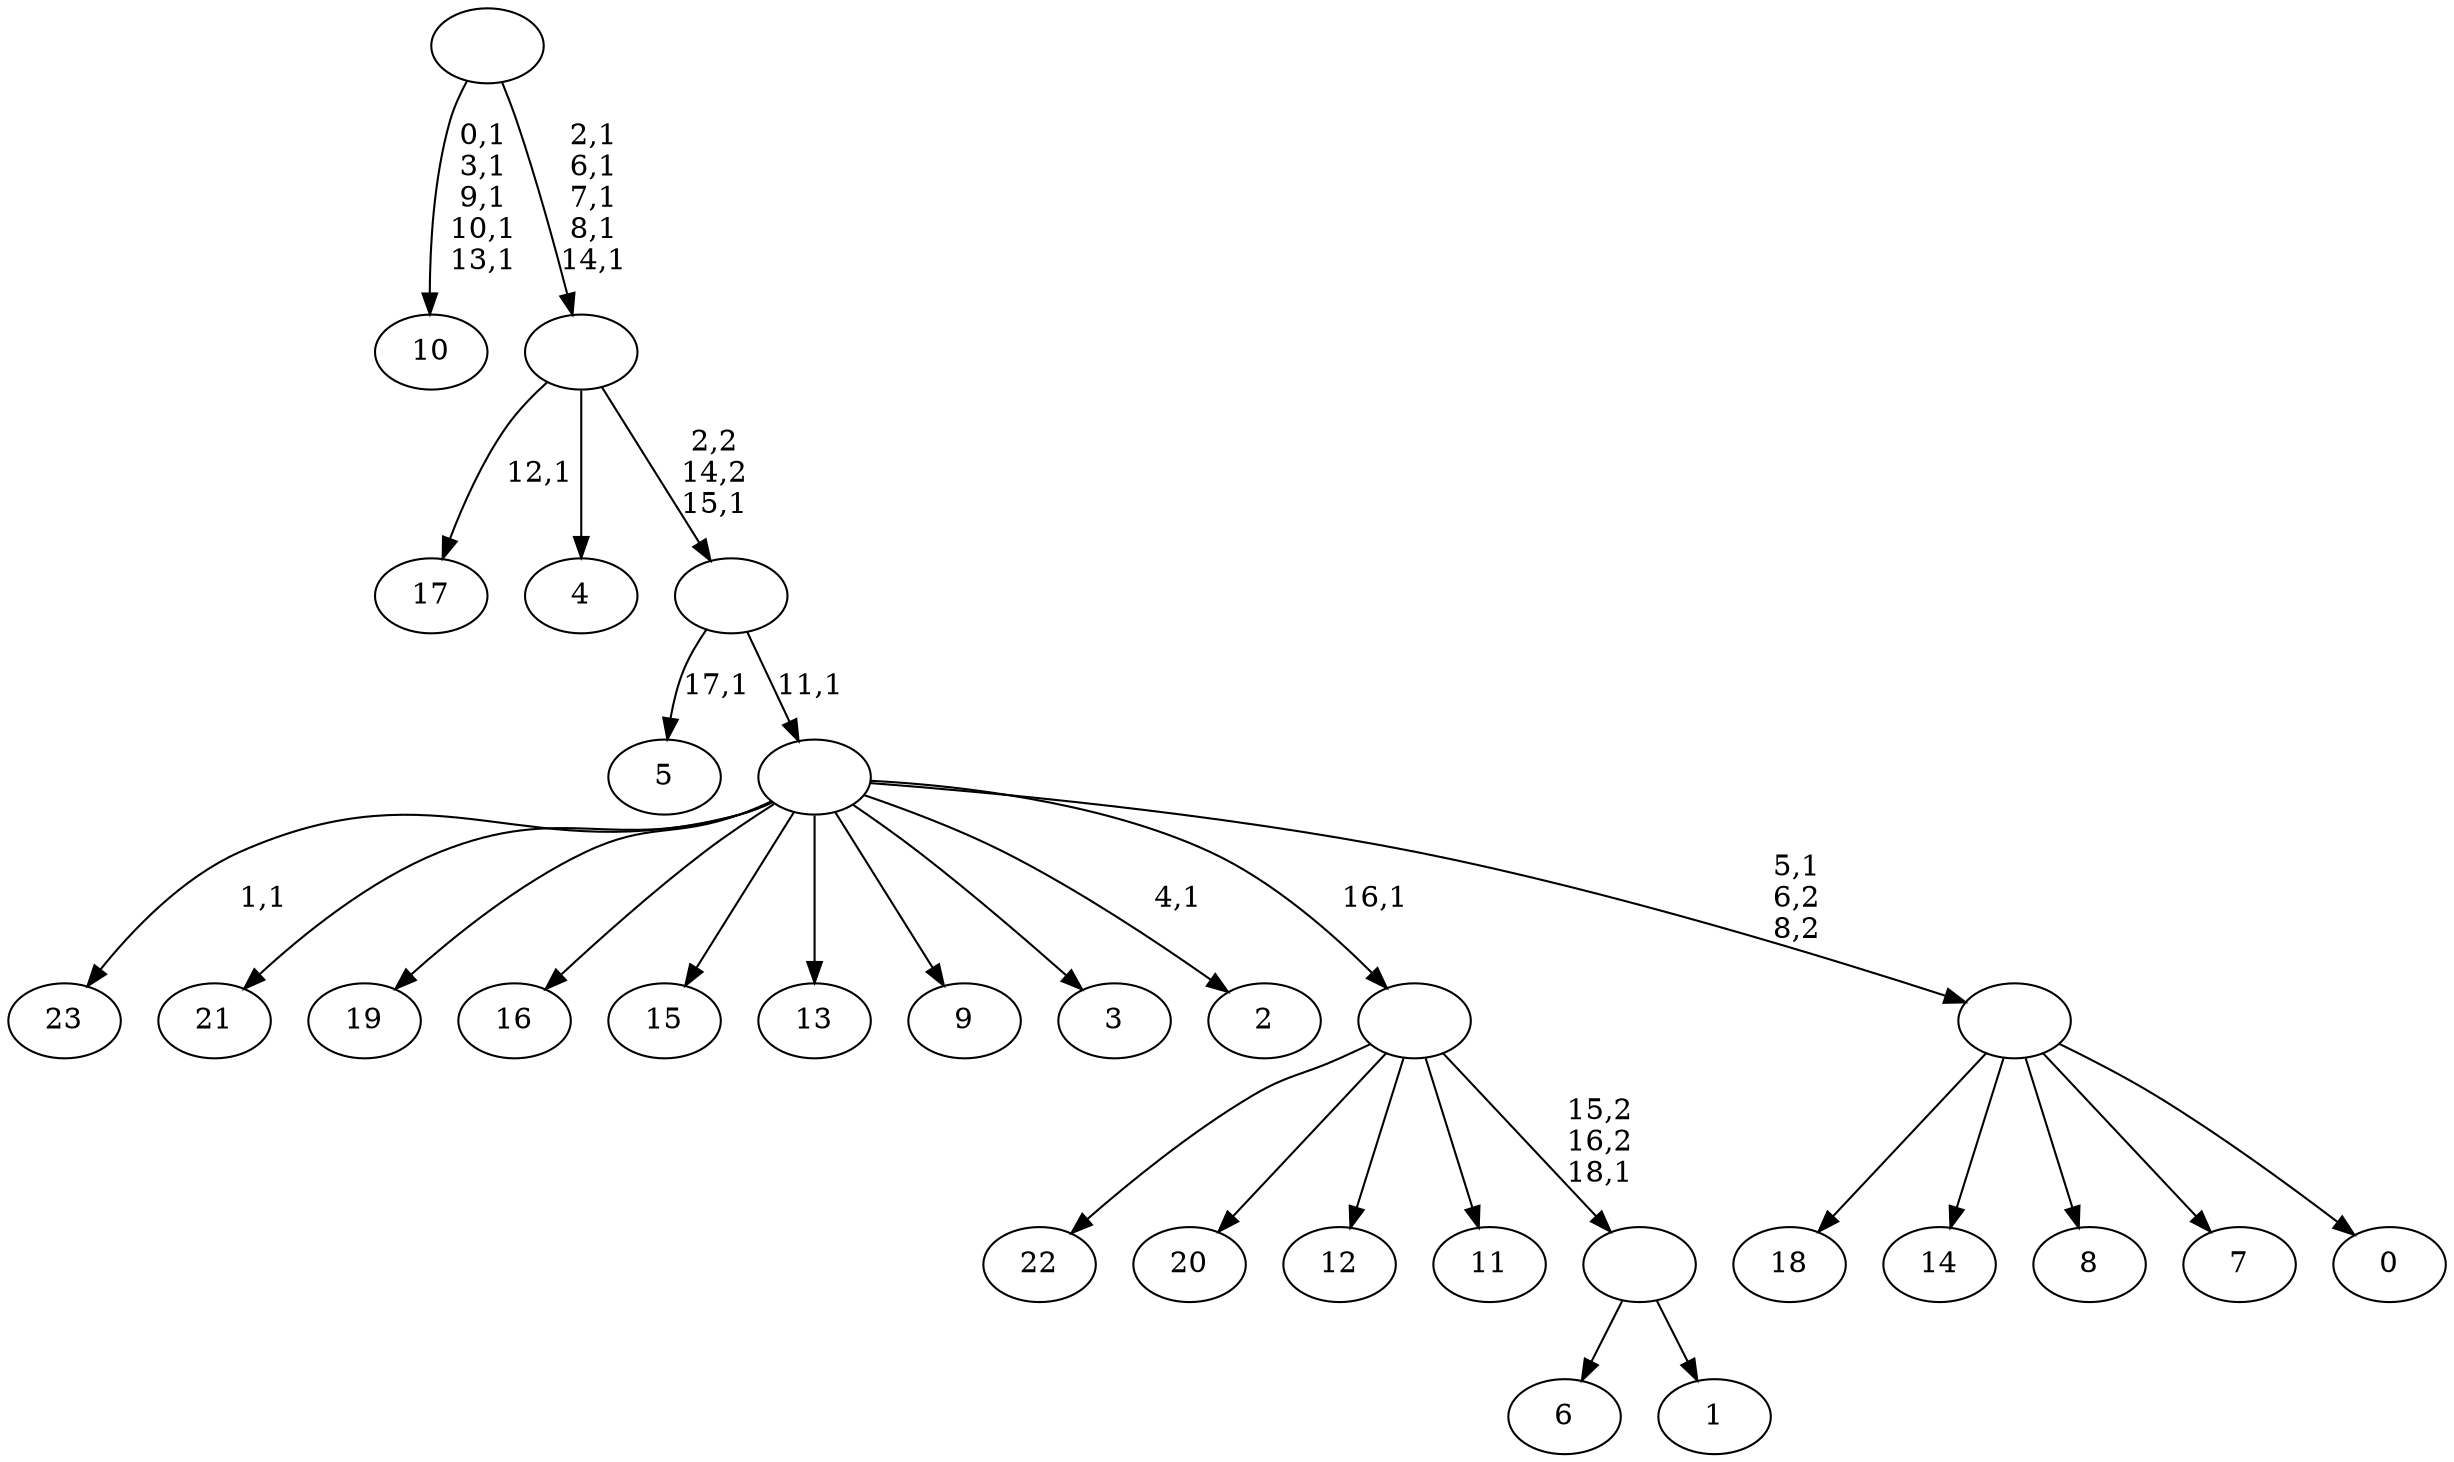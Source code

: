digraph T {
	43 [label="23"]
	41 [label="22"]
	40 [label="21"]
	39 [label="20"]
	38 [label="19"]
	37 [label="18"]
	36 [label="17"]
	34 [label="16"]
	33 [label="15"]
	32 [label="14"]
	31 [label="13"]
	30 [label="12"]
	29 [label="11"]
	28 [label="10"]
	22 [label="9"]
	21 [label="8"]
	20 [label="7"]
	19 [label="6"]
	18 [label="5"]
	16 [label="4"]
	15 [label="3"]
	14 [label="2"]
	12 [label="1"]
	11 [label=""]
	10 [label=""]
	9 [label="0"]
	8 [label=""]
	7 [label=""]
	6 [label=""]
	5 [label=""]
	0 [label=""]
	11 -> 19 [label=""]
	11 -> 12 [label=""]
	10 -> 41 [label=""]
	10 -> 39 [label=""]
	10 -> 30 [label=""]
	10 -> 29 [label=""]
	10 -> 11 [label="15,2\n16,2\n18,1"]
	8 -> 37 [label=""]
	8 -> 32 [label=""]
	8 -> 21 [label=""]
	8 -> 20 [label=""]
	8 -> 9 [label=""]
	7 -> 14 [label="4,1"]
	7 -> 43 [label="1,1"]
	7 -> 40 [label=""]
	7 -> 38 [label=""]
	7 -> 34 [label=""]
	7 -> 33 [label=""]
	7 -> 31 [label=""]
	7 -> 22 [label=""]
	7 -> 15 [label=""]
	7 -> 10 [label="16,1"]
	7 -> 8 [label="5,1\n6,2\n8,2"]
	6 -> 18 [label="17,1"]
	6 -> 7 [label="11,1"]
	5 -> 36 [label="12,1"]
	5 -> 16 [label=""]
	5 -> 6 [label="2,2\n14,2\n15,1"]
	0 -> 5 [label="2,1\n6,1\n7,1\n8,1\n14,1"]
	0 -> 28 [label="0,1\n3,1\n9,1\n10,1\n13,1"]
}
